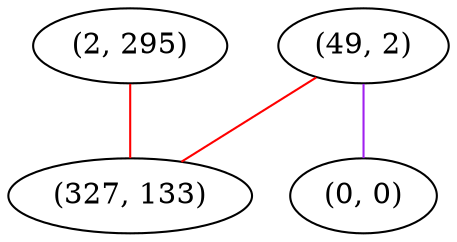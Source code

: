 graph "" {
"(2, 295)";
"(49, 2)";
"(327, 133)";
"(0, 0)";
"(2, 295)" -- "(327, 133)"  [color=red, key=0, weight=1];
"(49, 2)" -- "(327, 133)"  [color=red, key=0, weight=1];
"(49, 2)" -- "(0, 0)"  [color=purple, key=0, weight=4];
}

